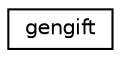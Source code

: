 digraph "Graphical Class Hierarchy"
{
  edge [fontname="Helvetica",fontsize="10",labelfontname="Helvetica",labelfontsize="10"];
  node [fontname="Helvetica",fontsize="10",shape=record];
  rankdir="LR";
  Node1 [label="gengift",height=0.2,width=0.4,color="black", fillcolor="white", style="filled",URL="$classgengift.html",tooltip="Class gengift. "];
}
